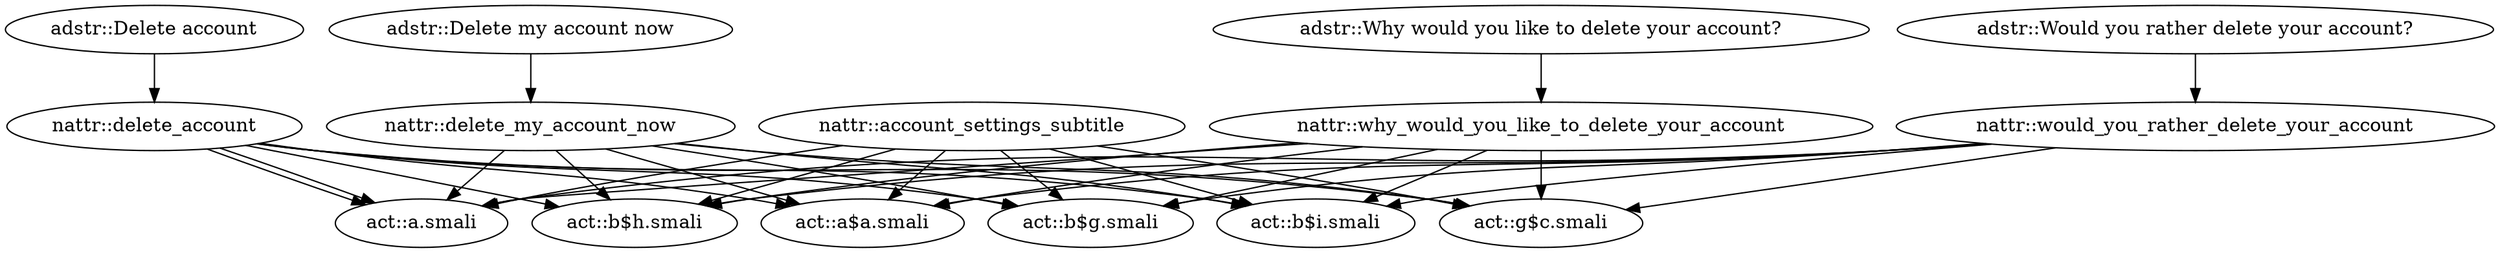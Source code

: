 digraph G {
"adstr::Delete account" -> "nattr::delete_account"
"adstr::Delete my account now" -> "nattr::delete_my_account_now"
"adstr::Why would you like to delete your account?" -> "nattr::why_would_you_like_to_delete_your_account"
"adstr::Would you rather delete your account?" -> "nattr::would_you_rather_delete_your_account"
"nattr::account_settings_subtitle" -> "act::g$c.smali"
"nattr::account_settings_subtitle" -> "act::a.smali"
"nattr::account_settings_subtitle" -> "act::b$h.smali"
"nattr::account_settings_subtitle" -> "act::a$a.smali"
"nattr::account_settings_subtitle" -> "act::b$g.smali"
"nattr::account_settings_subtitle" -> "act::b$i.smali"
"nattr::delete_account" -> "act::g$c.smali"
"nattr::delete_account" -> "act::a.smali"
"nattr::delete_account" -> "act::a.smali"
"nattr::delete_account" -> "act::b$h.smali"
"nattr::delete_account" -> "act::a$a.smali"
"nattr::delete_account" -> "act::b$g.smali"
"nattr::delete_account" -> "act::b$i.smali"
"nattr::delete_my_account_now" -> "act::g$c.smali"
"nattr::delete_my_account_now" -> "act::a.smali"
"nattr::delete_my_account_now" -> "act::b$h.smali"
"nattr::delete_my_account_now" -> "act::a$a.smali"
"nattr::delete_my_account_now" -> "act::b$g.smali"
"nattr::delete_my_account_now" -> "act::b$i.smali"
"nattr::why_would_you_like_to_delete_your_account" -> "act::g$c.smali"
"nattr::why_would_you_like_to_delete_your_account" -> "act::a.smali"
"nattr::why_would_you_like_to_delete_your_account" -> "act::b$h.smali"
"nattr::why_would_you_like_to_delete_your_account" -> "act::a$a.smali"
"nattr::why_would_you_like_to_delete_your_account" -> "act::b$g.smali"
"nattr::why_would_you_like_to_delete_your_account" -> "act::b$i.smali"
"nattr::would_you_rather_delete_your_account" -> "act::g$c.smali"
"nattr::would_you_rather_delete_your_account" -> "act::a.smali"
"nattr::would_you_rather_delete_your_account" -> "act::b$h.smali"
"nattr::would_you_rather_delete_your_account" -> "act::a$a.smali"
"nattr::would_you_rather_delete_your_account" -> "act::b$g.smali"
"nattr::would_you_rather_delete_your_account" -> "act::b$i.smali"
}
